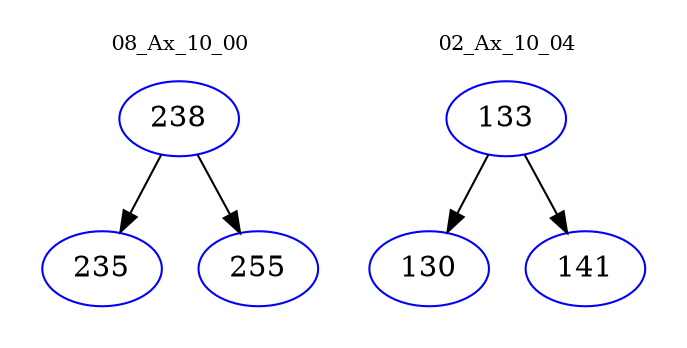 digraph{
subgraph cluster_0 {
color = white
label = "08_Ax_10_00";
fontsize=10;
T0_238 [label="238", color="blue"]
T0_238 -> T0_235 [color="black"]
T0_235 [label="235", color="blue"]
T0_238 -> T0_255 [color="black"]
T0_255 [label="255", color="blue"]
}
subgraph cluster_1 {
color = white
label = "02_Ax_10_04";
fontsize=10;
T1_133 [label="133", color="blue"]
T1_133 -> T1_130 [color="black"]
T1_130 [label="130", color="blue"]
T1_133 -> T1_141 [color="black"]
T1_141 [label="141", color="blue"]
}
}
